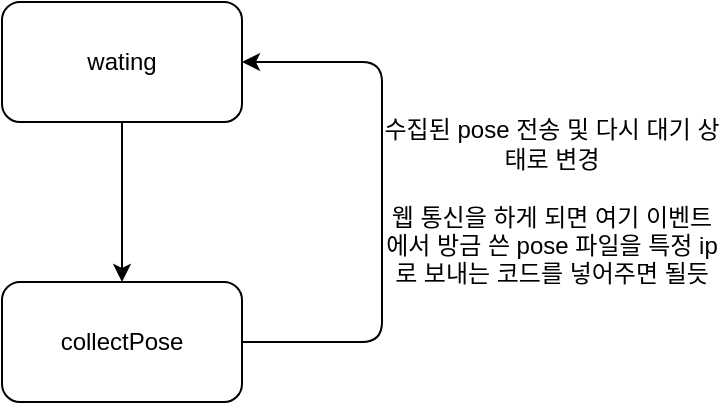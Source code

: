 <mxfile version="13.6.2" type="device"><diagram id="hcTeYTndz9CWpthGAv0L" name="Page-1"><mxGraphModel dx="1038" dy="548" grid="1" gridSize="10" guides="1" tooltips="1" connect="1" arrows="1" fold="1" page="1" pageScale="1" pageWidth="827" pageHeight="1169" math="0" shadow="0"><root><mxCell id="0"/><mxCell id="1" parent="0"/><mxCell id="5uFHYr_DVxrrHvOdweXb-3" value="" style="edgeStyle=orthogonalEdgeStyle;rounded=0;orthogonalLoop=1;jettySize=auto;html=1;" edge="1" parent="1" source="5uFHYr_DVxrrHvOdweXb-1" target="5uFHYr_DVxrrHvOdweXb-2"><mxGeometry relative="1" as="geometry"/></mxCell><mxCell id="5uFHYr_DVxrrHvOdweXb-1" value="wating" style="rounded=1;whiteSpace=wrap;html=1;" vertex="1" parent="1"><mxGeometry x="150" y="130" width="120" height="60" as="geometry"/></mxCell><mxCell id="5uFHYr_DVxrrHvOdweXb-2" value="collectPose" style="rounded=1;whiteSpace=wrap;html=1;" vertex="1" parent="1"><mxGeometry x="150" y="270" width="120" height="60" as="geometry"/></mxCell><mxCell id="5uFHYr_DVxrrHvOdweXb-4" value="" style="endArrow=classic;html=1;exitX=1;exitY=0.5;exitDx=0;exitDy=0;entryX=1;entryY=0.5;entryDx=0;entryDy=0;" edge="1" parent="1" source="5uFHYr_DVxrrHvOdweXb-2" target="5uFHYr_DVxrrHvOdweXb-1"><mxGeometry width="50" height="50" relative="1" as="geometry"><mxPoint x="650" y="190" as="sourcePoint"/><mxPoint x="700" y="140" as="targetPoint"/><Array as="points"><mxPoint x="340" y="300"/><mxPoint x="340" y="160"/></Array></mxGeometry></mxCell><mxCell id="5uFHYr_DVxrrHvOdweXb-5" value="수집된 pose 전송 및 다시 대기 상태로 변경&lt;br&gt;&lt;br&gt;웹 통신을 하게 되면 여기 이벤트에서 방금 쓴 pose 파일을 특정 ip 로 보내는 코드를 넣어주면 될듯" style="text;html=1;strokeColor=none;fillColor=none;align=center;verticalAlign=middle;whiteSpace=wrap;rounded=0;" vertex="1" parent="1"><mxGeometry x="340" y="220" width="170" height="20" as="geometry"/></mxCell></root></mxGraphModel></diagram></mxfile>
